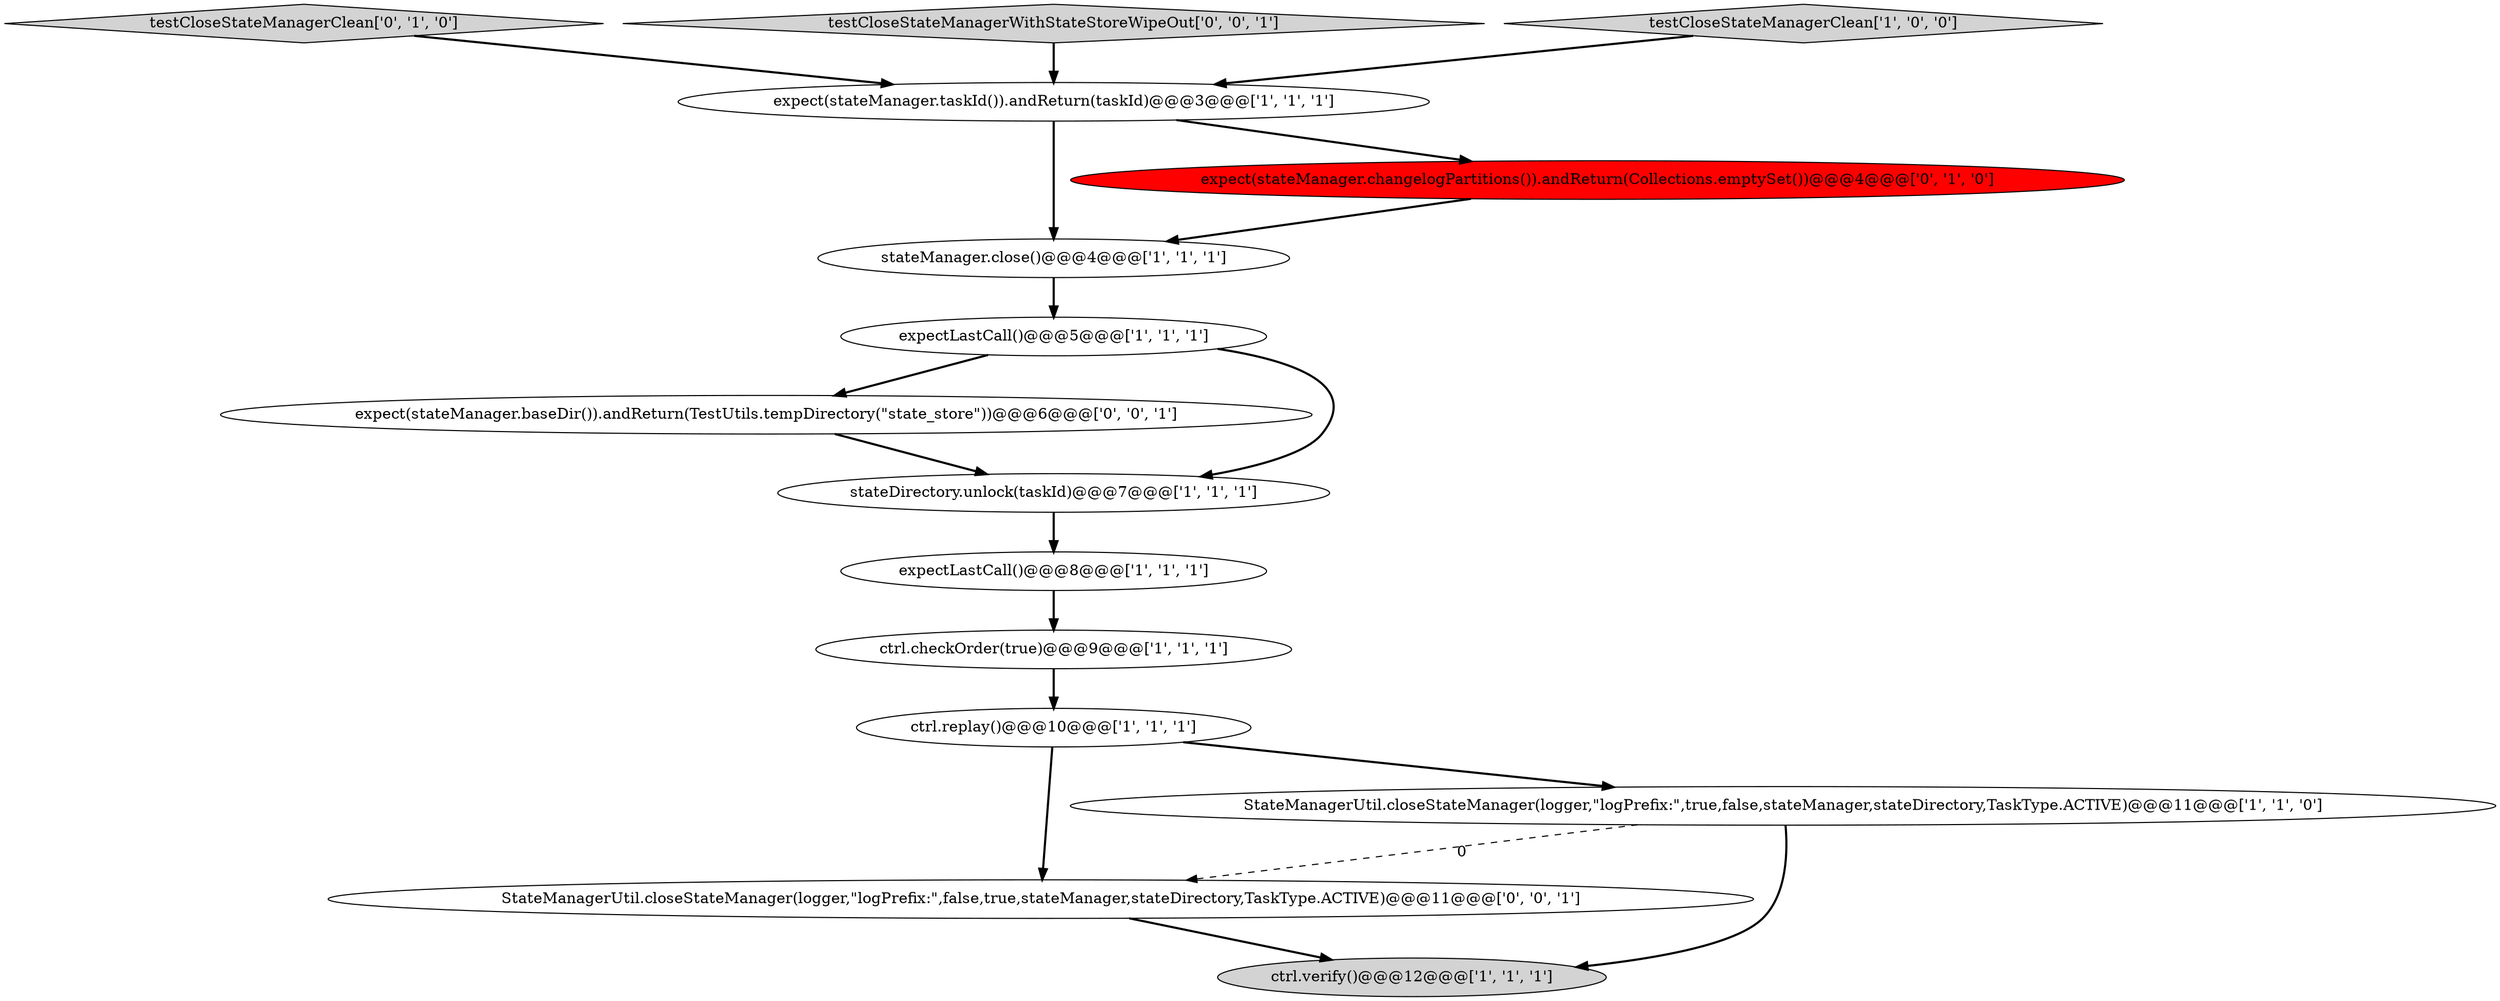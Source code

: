 digraph {
7 [style = filled, label = "ctrl.replay()@@@10@@@['1', '1', '1']", fillcolor = white, shape = ellipse image = "AAA0AAABBB1BBB"];
10 [style = filled, label = "testCloseStateManagerClean['0', '1', '0']", fillcolor = lightgray, shape = diamond image = "AAA0AAABBB2BBB"];
5 [style = filled, label = "ctrl.verify()@@@12@@@['1', '1', '1']", fillcolor = lightgray, shape = ellipse image = "AAA0AAABBB1BBB"];
3 [style = filled, label = "stateManager.close()@@@4@@@['1', '1', '1']", fillcolor = white, shape = ellipse image = "AAA0AAABBB1BBB"];
14 [style = filled, label = "expect(stateManager.baseDir()).andReturn(TestUtils.tempDirectory(\"state_store\"))@@@6@@@['0', '0', '1']", fillcolor = white, shape = ellipse image = "AAA0AAABBB3BBB"];
9 [style = filled, label = "ctrl.checkOrder(true)@@@9@@@['1', '1', '1']", fillcolor = white, shape = ellipse image = "AAA0AAABBB1BBB"];
8 [style = filled, label = "expectLastCall()@@@8@@@['1', '1', '1']", fillcolor = white, shape = ellipse image = "AAA0AAABBB1BBB"];
13 [style = filled, label = "testCloseStateManagerWithStateStoreWipeOut['0', '0', '1']", fillcolor = lightgray, shape = diamond image = "AAA0AAABBB3BBB"];
1 [style = filled, label = "expectLastCall()@@@5@@@['1', '1', '1']", fillcolor = white, shape = ellipse image = "AAA0AAABBB1BBB"];
6 [style = filled, label = "testCloseStateManagerClean['1', '0', '0']", fillcolor = lightgray, shape = diamond image = "AAA0AAABBB1BBB"];
12 [style = filled, label = "StateManagerUtil.closeStateManager(logger,\"logPrefix:\",false,true,stateManager,stateDirectory,TaskType.ACTIVE)@@@11@@@['0', '0', '1']", fillcolor = white, shape = ellipse image = "AAA0AAABBB3BBB"];
2 [style = filled, label = "expect(stateManager.taskId()).andReturn(taskId)@@@3@@@['1', '1', '1']", fillcolor = white, shape = ellipse image = "AAA0AAABBB1BBB"];
11 [style = filled, label = "expect(stateManager.changelogPartitions()).andReturn(Collections.emptySet())@@@4@@@['0', '1', '0']", fillcolor = red, shape = ellipse image = "AAA1AAABBB2BBB"];
0 [style = filled, label = "StateManagerUtil.closeStateManager(logger,\"logPrefix:\",true,false,stateManager,stateDirectory,TaskType.ACTIVE)@@@11@@@['1', '1', '0']", fillcolor = white, shape = ellipse image = "AAA0AAABBB1BBB"];
4 [style = filled, label = "stateDirectory.unlock(taskId)@@@7@@@['1', '1', '1']", fillcolor = white, shape = ellipse image = "AAA0AAABBB1BBB"];
4->8 [style = bold, label=""];
1->4 [style = bold, label=""];
10->2 [style = bold, label=""];
7->0 [style = bold, label=""];
1->14 [style = bold, label=""];
14->4 [style = bold, label=""];
12->5 [style = bold, label=""];
0->12 [style = dashed, label="0"];
3->1 [style = bold, label=""];
9->7 [style = bold, label=""];
11->3 [style = bold, label=""];
13->2 [style = bold, label=""];
7->12 [style = bold, label=""];
2->11 [style = bold, label=""];
2->3 [style = bold, label=""];
0->5 [style = bold, label=""];
8->9 [style = bold, label=""];
6->2 [style = bold, label=""];
}
